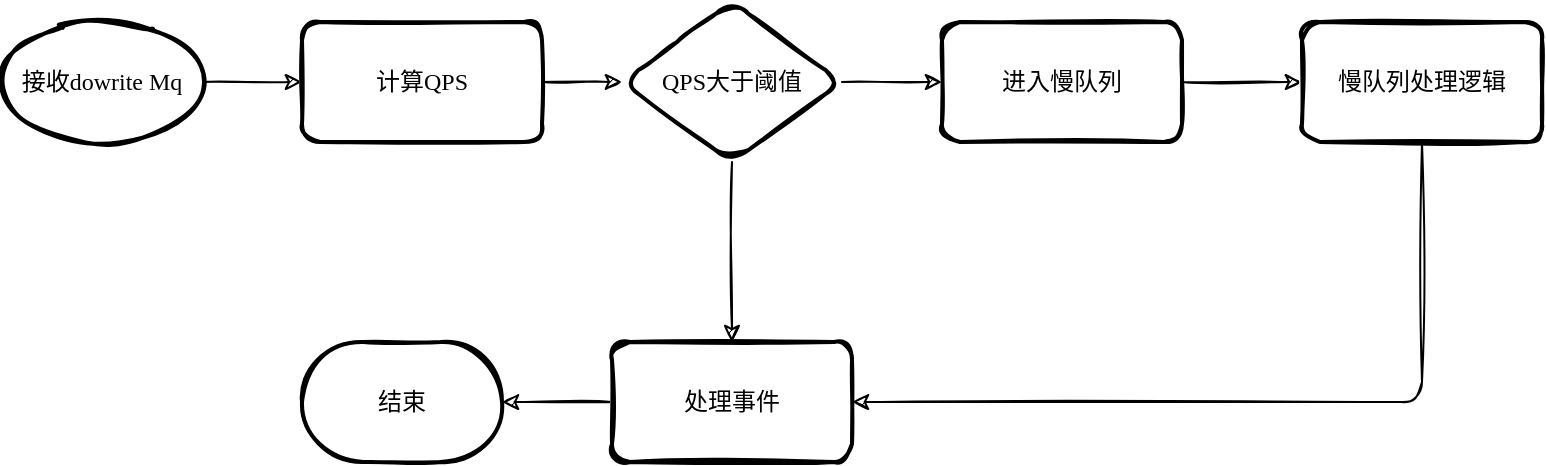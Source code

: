 <mxfile version="14.4.7" type="github">
  <diagram name="Page-1" id="74e2e168-ea6b-b213-b513-2b3c1d86103e">
    <mxGraphModel dx="1422" dy="762" grid="1" gridSize="10" guides="1" tooltips="1" connect="1" arrows="1" fold="1" page="1" pageScale="1" pageWidth="1100" pageHeight="850" math="0" shadow="0">
      <root>
        <mxCell id="0" />
        <mxCell id="1" parent="0" />
        <mxCell id="FQUA202XEOmudpFLJ6TM-3" value="" style="edgeStyle=orthogonalEdgeStyle;curved=0;rounded=1;sketch=1;orthogonalLoop=1;jettySize=auto;html=1;shadow=0;fontFamily=Comic Sans MS;fontSize=12;" edge="1" parent="1" source="FQUA202XEOmudpFLJ6TM-1" target="FQUA202XEOmudpFLJ6TM-2">
          <mxGeometry relative="1" as="geometry" />
        </mxCell>
        <mxCell id="FQUA202XEOmudpFLJ6TM-1" value="接收dowrite Mq" style="strokeWidth=2;html=1;shape=mxgraph.flowchart.start_1;whiteSpace=wrap;fontFamily=Comic Sans MS;fontSize=12;fontColor=#000000;align=center;strokeColor=#000000;fillColor=#ffffff;sketch=1;shadow=0;" vertex="1" parent="1">
          <mxGeometry x="160" y="170" width="100" height="60" as="geometry" />
        </mxCell>
        <mxCell id="FQUA202XEOmudpFLJ6TM-5" value="" style="edgeStyle=orthogonalEdgeStyle;curved=0;rounded=1;sketch=1;orthogonalLoop=1;jettySize=auto;html=1;shadow=0;fontFamily=Comic Sans MS;fontSize=12;" edge="1" parent="1" source="FQUA202XEOmudpFLJ6TM-2" target="FQUA202XEOmudpFLJ6TM-4">
          <mxGeometry relative="1" as="geometry" />
        </mxCell>
        <mxCell id="FQUA202XEOmudpFLJ6TM-2" value="计算QPS" style="whiteSpace=wrap;html=1;rounded=1;strokeWidth=2;sketch=1;shadow=0;fontFamily=Comic Sans MS;fontSize=12;" vertex="1" parent="1">
          <mxGeometry x="310" y="170" width="120" height="60" as="geometry" />
        </mxCell>
        <mxCell id="FQUA202XEOmudpFLJ6TM-7" value="" style="edgeStyle=orthogonalEdgeStyle;curved=0;rounded=1;sketch=1;orthogonalLoop=1;jettySize=auto;html=1;shadow=0;fontFamily=Comic Sans MS;fontSize=12;" edge="1" parent="1" source="FQUA202XEOmudpFLJ6TM-4" target="FQUA202XEOmudpFLJ6TM-6">
          <mxGeometry relative="1" as="geometry" />
        </mxCell>
        <mxCell id="FQUA202XEOmudpFLJ6TM-11" value="" style="edgeStyle=orthogonalEdgeStyle;curved=0;rounded=1;sketch=1;orthogonalLoop=1;jettySize=auto;html=1;shadow=0;fontFamily=Comic Sans MS;fontSize=12;" edge="1" parent="1" source="FQUA202XEOmudpFLJ6TM-4" target="FQUA202XEOmudpFLJ6TM-10">
          <mxGeometry relative="1" as="geometry" />
        </mxCell>
        <mxCell id="FQUA202XEOmudpFLJ6TM-4" value="QPS大于阈值" style="rhombus;whiteSpace=wrap;html=1;rounded=1;strokeWidth=2;sketch=1;shadow=0;fontFamily=Comic Sans MS;fontSize=12;" vertex="1" parent="1">
          <mxGeometry x="470" y="160" width="110" height="80" as="geometry" />
        </mxCell>
        <mxCell id="FQUA202XEOmudpFLJ6TM-9" value="" style="edgeStyle=orthogonalEdgeStyle;curved=0;rounded=1;sketch=1;orthogonalLoop=1;jettySize=auto;html=1;shadow=0;fontFamily=Comic Sans MS;fontSize=12;" edge="1" parent="1" source="FQUA202XEOmudpFLJ6TM-6" target="FQUA202XEOmudpFLJ6TM-8">
          <mxGeometry relative="1" as="geometry" />
        </mxCell>
        <mxCell id="FQUA202XEOmudpFLJ6TM-6" value="进入慢队列" style="whiteSpace=wrap;html=1;rounded=1;strokeWidth=2;sketch=1;shadow=0;fontFamily=Comic Sans MS;fontSize=12;" vertex="1" parent="1">
          <mxGeometry x="630" y="170" width="120" height="60" as="geometry" />
        </mxCell>
        <mxCell id="FQUA202XEOmudpFLJ6TM-12" style="edgeStyle=orthogonalEdgeStyle;curved=0;rounded=1;sketch=1;orthogonalLoop=1;jettySize=auto;html=1;exitX=0.5;exitY=1;exitDx=0;exitDy=0;entryX=1;entryY=0.5;entryDx=0;entryDy=0;shadow=0;fontFamily=Comic Sans MS;fontSize=12;" edge="1" parent="1" source="FQUA202XEOmudpFLJ6TM-8" target="FQUA202XEOmudpFLJ6TM-10">
          <mxGeometry relative="1" as="geometry" />
        </mxCell>
        <mxCell id="FQUA202XEOmudpFLJ6TM-8" value="慢队列处理逻辑" style="whiteSpace=wrap;html=1;rounded=1;strokeWidth=2;sketch=1;shadow=0;fontFamily=Comic Sans MS;fontSize=12;" vertex="1" parent="1">
          <mxGeometry x="810" y="170" width="120" height="60" as="geometry" />
        </mxCell>
        <mxCell id="FQUA202XEOmudpFLJ6TM-16" value="" style="edgeStyle=orthogonalEdgeStyle;curved=0;rounded=1;sketch=1;orthogonalLoop=1;jettySize=auto;html=1;shadow=0;fontFamily=Comic Sans MS;fontSize=12;" edge="1" parent="1" source="FQUA202XEOmudpFLJ6TM-10" target="FQUA202XEOmudpFLJ6TM-15">
          <mxGeometry relative="1" as="geometry" />
        </mxCell>
        <mxCell id="FQUA202XEOmudpFLJ6TM-10" value="处理事件" style="whiteSpace=wrap;html=1;rounded=1;strokeWidth=2;sketch=1;shadow=0;fontFamily=Comic Sans MS;fontSize=12;" vertex="1" parent="1">
          <mxGeometry x="465" y="330" width="120" height="60" as="geometry" />
        </mxCell>
        <mxCell id="FQUA202XEOmudpFLJ6TM-15" value="结束" style="strokeWidth=2;html=1;shape=mxgraph.flowchart.terminator;whiteSpace=wrap;rounded=0;sketch=1;shadow=0;fontFamily=Comic Sans MS;fontSize=12;" vertex="1" parent="1">
          <mxGeometry x="310" y="330" width="100" height="60" as="geometry" />
        </mxCell>
      </root>
    </mxGraphModel>
  </diagram>
</mxfile>
